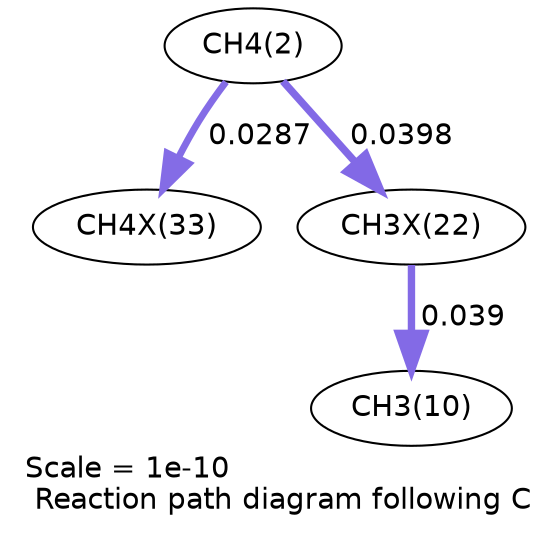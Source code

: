 digraph reaction_paths {
center=1;
s4 -> s32[fontname="Helvetica", penwidth=3.32, arrowsize=1.66, color="0.7, 0.529, 0.9"
, label=" 0.0287"];
s4 -> s28[fontname="Helvetica", penwidth=3.57, arrowsize=1.78, color="0.7, 0.54, 0.9"
, label=" 0.0398"];
s28 -> s12[fontname="Helvetica", penwidth=3.55, arrowsize=1.78, color="0.7, 0.539, 0.9"
, label=" 0.039"];
s4 [ fontname="Helvetica", label="CH4(2)"];
s12 [ fontname="Helvetica", label="CH3(10)"];
s28 [ fontname="Helvetica", label="CH3X(22)"];
s32 [ fontname="Helvetica", label="CH4X(33)"];
 label = "Scale = 1e-10\l Reaction path diagram following C";
 fontname = "Helvetica";
}
